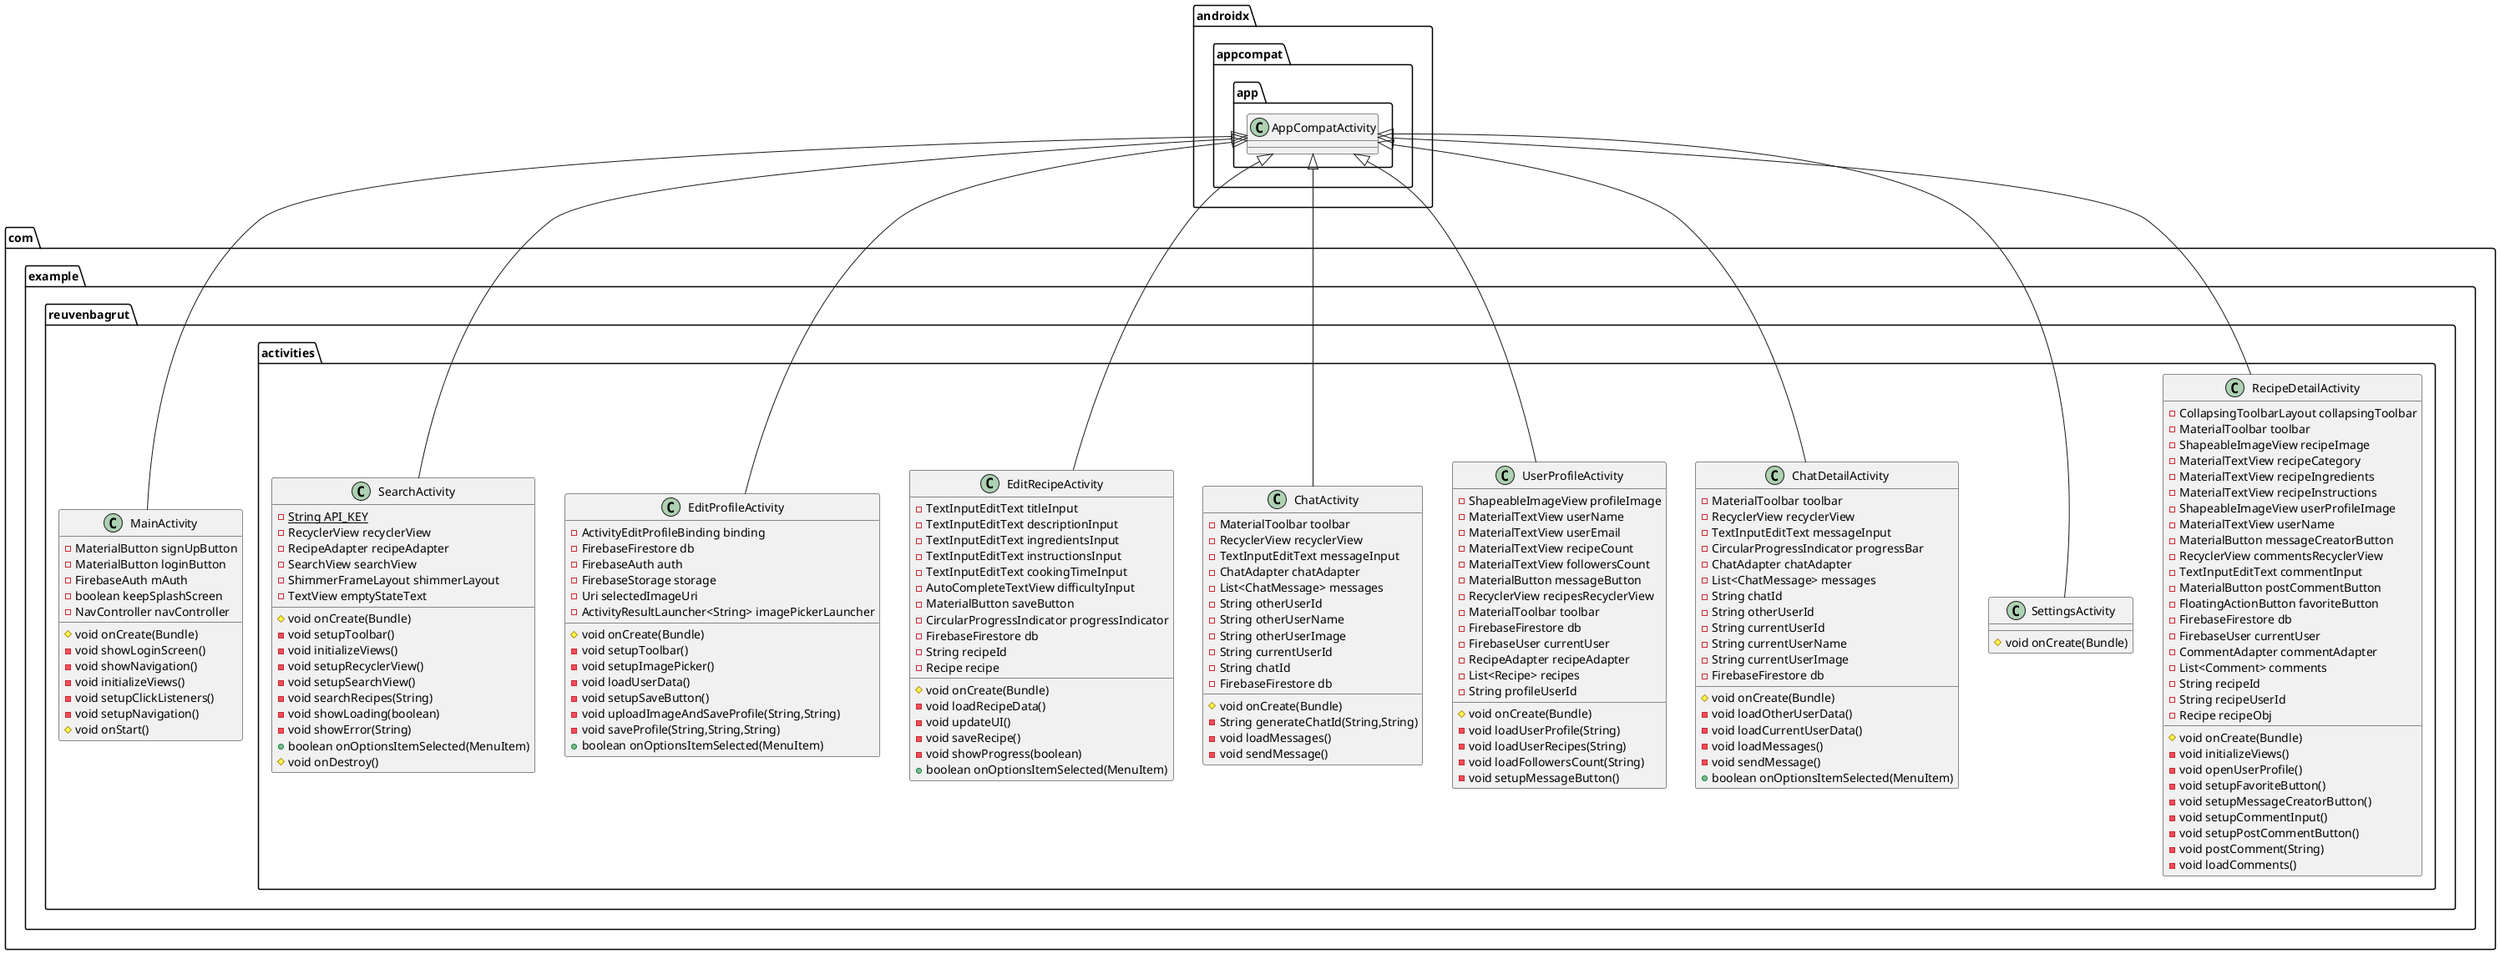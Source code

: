 @startuml
class com.example.reuvenbagrut.activities.RecipeDetailActivity {
- CollapsingToolbarLayout collapsingToolbar
- MaterialToolbar toolbar
- ShapeableImageView recipeImage
- MaterialTextView recipeCategory
- MaterialTextView recipeIngredients
- MaterialTextView recipeInstructions
- ShapeableImageView userProfileImage
- MaterialTextView userName
- MaterialButton messageCreatorButton
- RecyclerView commentsRecyclerView
- TextInputEditText commentInput
- MaterialButton postCommentButton
- FloatingActionButton favoriteButton
- FirebaseFirestore db
- FirebaseUser currentUser
- CommentAdapter commentAdapter
- List<Comment> comments
- String recipeId
- String recipeUserId
- Recipe recipeObj
# void onCreate(Bundle)
- void initializeViews()
- void openUserProfile()
- void setupFavoriteButton()
- void setupMessageCreatorButton()
- void setupCommentInput()
- void setupPostCommentButton()
- void postComment(String)
- void loadComments()
}


class com.example.reuvenbagrut.activities.SettingsActivity {
# void onCreate(Bundle)
}

class com.example.reuvenbagrut.activities.ChatDetailActivity {
- MaterialToolbar toolbar
- RecyclerView recyclerView
- TextInputEditText messageInput
- CircularProgressIndicator progressBar
- ChatAdapter chatAdapter
- List<ChatMessage> messages
- String chatId
- String otherUserId
- String currentUserId
- String currentUserName
- String currentUserImage
- FirebaseFirestore db
# void onCreate(Bundle)
- void loadOtherUserData()
- void loadCurrentUserData()
- void loadMessages()
- void sendMessage()
+ boolean onOptionsItemSelected(MenuItem)
}


class com.example.reuvenbagrut.activities.UserProfileActivity {
- ShapeableImageView profileImage
- MaterialTextView userName
- MaterialTextView userEmail
- MaterialTextView recipeCount
- MaterialTextView followersCount
- MaterialButton messageButton
- RecyclerView recipesRecyclerView
- MaterialToolbar toolbar
- FirebaseFirestore db
- FirebaseUser currentUser
- RecipeAdapter recipeAdapter
- List<Recipe> recipes
- String profileUserId
# void onCreate(Bundle)
- void loadUserProfile(String)
- void loadUserRecipes(String)
- void loadFollowersCount(String)
- void setupMessageButton()
}


class com.example.reuvenbagrut.activities.ChatActivity {
- MaterialToolbar toolbar
- RecyclerView recyclerView
- TextInputEditText messageInput
- ChatAdapter chatAdapter
- List<ChatMessage> messages
- String otherUserId
- String otherUserName
- String otherUserImage
- String currentUserId
- String chatId
- FirebaseFirestore db
# void onCreate(Bundle)
- String generateChatId(String,String)
- void loadMessages()
- void sendMessage()
}


class com.example.reuvenbagrut.activities.EditRecipeActivity {
- TextInputEditText titleInput
- TextInputEditText descriptionInput
- TextInputEditText ingredientsInput
- TextInputEditText instructionsInput
- TextInputEditText cookingTimeInput
- AutoCompleteTextView difficultyInput
- MaterialButton saveButton
- CircularProgressIndicator progressIndicator
- FirebaseFirestore db
- String recipeId
- Recipe recipe
# void onCreate(Bundle)
- void loadRecipeData()
- void updateUI()
- void saveRecipe()
- void showProgress(boolean)
+ boolean onOptionsItemSelected(MenuItem)
}


class com.example.reuvenbagrut.MainActivity {
- MaterialButton signUpButton
- MaterialButton loginButton
- FirebaseAuth mAuth
- boolean keepSplashScreen
- NavController navController
# void onCreate(Bundle)
- void showLoginScreen()
- void showNavigation()
- void initializeViews()
- void setupClickListeners()
- void setupNavigation()
# void onStart()
}


class com.example.reuvenbagrut.activities.EditProfileActivity {
- ActivityEditProfileBinding binding
- FirebaseFirestore db
- FirebaseAuth auth
- FirebaseStorage storage
- Uri selectedImageUri
- ActivityResultLauncher<String> imagePickerLauncher
# void onCreate(Bundle)
- void setupToolbar()
- void setupImagePicker()
- void loadUserData()
- void setupSaveButton()
- void uploadImageAndSaveProfile(String,String)
- void saveProfile(String,String,String)
+ boolean onOptionsItemSelected(MenuItem)
}


class com.example.reuvenbagrut.activities.SearchActivity {
- {static} String API_KEY
- RecyclerView recyclerView
- RecipeAdapter recipeAdapter
- SearchView searchView
- ShimmerFrameLayout shimmerLayout
- TextView emptyStateText
# void onCreate(Bundle)
- void setupToolbar()
- void initializeViews()
- void setupRecyclerView()
- void setupSearchView()
- void searchRecipes(String)
- void showLoading(boolean)
- void showError(String)
+ boolean onOptionsItemSelected(MenuItem)
# void onDestroy()
}




androidx.appcompat.app.AppCompatActivity <|-- com.example.reuvenbagrut.activities.RecipeDetailActivity
androidx.appcompat.app.AppCompatActivity <|-- com.example.reuvenbagrut.activities.SettingsActivity
androidx.appcompat.app.AppCompatActivity <|-- com.example.reuvenbagrut.activities.ChatDetailActivity
androidx.appcompat.app.AppCompatActivity <|-- com.example.reuvenbagrut.activities.UserProfileActivity
androidx.appcompat.app.AppCompatActivity <|-- com.example.reuvenbagrut.activities.ChatActivity
androidx.appcompat.app.AppCompatActivity <|-- com.example.reuvenbagrut.activities.EditRecipeActivity
androidx.appcompat.app.AppCompatActivity <|-- com.example.reuvenbagrut.MainActivity
androidx.appcompat.app.AppCompatActivity <|-- com.example.reuvenbagrut.activities.EditProfileActivity
androidx.appcompat.app.AppCompatActivity <|-- com.example.reuvenbagrut.activities.SearchActivity
@enduml